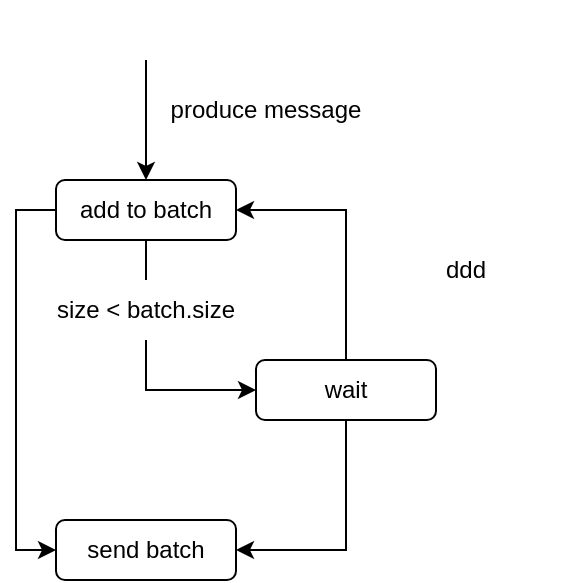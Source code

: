 <mxfile version="23.0.2" type="github">
  <diagram name="페이지-1" id="_kU-g0kI6CJz6ayQn3II">
    <mxGraphModel dx="524" dy="997" grid="1" gridSize="10" guides="1" tooltips="1" connect="1" arrows="1" fold="1" page="1" pageScale="1" pageWidth="1169" pageHeight="827" math="0" shadow="0">
      <root>
        <mxCell id="0" />
        <mxCell id="1" parent="0" />
        <mxCell id="sHcBc6DgG0kQCRnVDhxe-5" style="edgeStyle=orthogonalEdgeStyle;rounded=0;orthogonalLoop=1;jettySize=auto;html=1;entryX=0.5;entryY=0;entryDx=0;entryDy=0;" edge="1" parent="1" source="sHcBc6DgG0kQCRnVDhxe-1" target="sHcBc6DgG0kQCRnVDhxe-2">
          <mxGeometry relative="1" as="geometry" />
        </mxCell>
        <mxCell id="sHcBc6DgG0kQCRnVDhxe-1" value="" style="ellipse;whiteSpace=wrap;html=1;aspect=fixed;strokeColor=none;fillColor=none;" vertex="1" parent="1">
          <mxGeometry x="250" y="80" width="30" height="30" as="geometry" />
        </mxCell>
        <mxCell id="sHcBc6DgG0kQCRnVDhxe-7" style="edgeStyle=orthogonalEdgeStyle;rounded=0;orthogonalLoop=1;jettySize=auto;html=1;entryX=0;entryY=0.5;entryDx=0;entryDy=0;exitX=0.5;exitY=1;exitDx=0;exitDy=0;" edge="1" parent="1" source="sHcBc6DgG0kQCRnVDhxe-2" target="sHcBc6DgG0kQCRnVDhxe-3">
          <mxGeometry relative="1" as="geometry" />
        </mxCell>
        <mxCell id="sHcBc6DgG0kQCRnVDhxe-10" style="edgeStyle=orthogonalEdgeStyle;rounded=0;orthogonalLoop=1;jettySize=auto;html=1;entryX=0;entryY=0.5;entryDx=0;entryDy=0;exitX=0;exitY=0.5;exitDx=0;exitDy=0;" edge="1" parent="1" source="sHcBc6DgG0kQCRnVDhxe-2" target="sHcBc6DgG0kQCRnVDhxe-4">
          <mxGeometry relative="1" as="geometry" />
        </mxCell>
        <mxCell id="sHcBc6DgG0kQCRnVDhxe-2" value="add to batch" style="rounded=1;whiteSpace=wrap;html=1;" vertex="1" parent="1">
          <mxGeometry x="220" y="170" width="90" height="30" as="geometry" />
        </mxCell>
        <mxCell id="sHcBc6DgG0kQCRnVDhxe-8" style="edgeStyle=orthogonalEdgeStyle;rounded=0;orthogonalLoop=1;jettySize=auto;html=1;exitX=0.5;exitY=0;exitDx=0;exitDy=0;entryX=1;entryY=0.5;entryDx=0;entryDy=0;" edge="1" parent="1" source="sHcBc6DgG0kQCRnVDhxe-3" target="sHcBc6DgG0kQCRnVDhxe-2">
          <mxGeometry relative="1" as="geometry">
            <mxPoint x="400" y="160" as="targetPoint" />
          </mxGeometry>
        </mxCell>
        <mxCell id="sHcBc6DgG0kQCRnVDhxe-9" style="edgeStyle=orthogonalEdgeStyle;rounded=0;orthogonalLoop=1;jettySize=auto;html=1;entryX=1;entryY=0.5;entryDx=0;entryDy=0;exitX=0.5;exitY=1;exitDx=0;exitDy=0;" edge="1" parent="1" source="sHcBc6DgG0kQCRnVDhxe-3" target="sHcBc6DgG0kQCRnVDhxe-4">
          <mxGeometry relative="1" as="geometry" />
        </mxCell>
        <mxCell id="sHcBc6DgG0kQCRnVDhxe-3" value="wait" style="rounded=1;whiteSpace=wrap;html=1;" vertex="1" parent="1">
          <mxGeometry x="320" y="260" width="90" height="30" as="geometry" />
        </mxCell>
        <mxCell id="sHcBc6DgG0kQCRnVDhxe-4" value="send batch" style="rounded=1;whiteSpace=wrap;html=1;" vertex="1" parent="1">
          <mxGeometry x="220" y="340" width="90" height="30" as="geometry" />
        </mxCell>
        <mxCell id="sHcBc6DgG0kQCRnVDhxe-6" value="produce message" style="text;html=1;strokeColor=none;fillColor=none;align=center;verticalAlign=middle;whiteSpace=wrap;rounded=0;" vertex="1" parent="1">
          <mxGeometry x="270" y="120" width="110" height="30" as="geometry" />
        </mxCell>
        <mxCell id="sHcBc6DgG0kQCRnVDhxe-11" value="size &amp;lt; batch.size" style="text;html=1;strokeColor=none;fillColor=default;align=center;verticalAlign=middle;whiteSpace=wrap;rounded=0;" vertex="1" parent="1">
          <mxGeometry x="210" y="220" width="110" height="30" as="geometry" />
        </mxCell>
        <mxCell id="sHcBc6DgG0kQCRnVDhxe-13" value="ddd" style="text;html=1;strokeColor=none;fillColor=default;align=center;verticalAlign=middle;whiteSpace=wrap;rounded=0;" vertex="1" parent="1">
          <mxGeometry x="370" y="200" width="110" height="30" as="geometry" />
        </mxCell>
      </root>
    </mxGraphModel>
  </diagram>
</mxfile>
